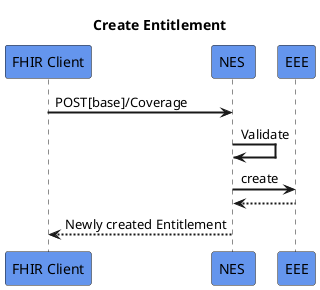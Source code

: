 @startuml
skinparam sequenceArrowThickness 2
skinparam roundcorner 5
skinparam maxmessagesize 180
skinparam sequenceParticipant bold
title  Create Entitlement
participant "FHIR Client" as A #CornflowerBlue
participant "NES " as B #CornflowerBlue
participant "EEE" as C #CornflowerBlue

A -> B: POST[base]/Coverage
B -> B: Validate
B -> C: create
C -[dashed]-> B:

B -[dashed]-> A:Newly created Entitlement
@enduml